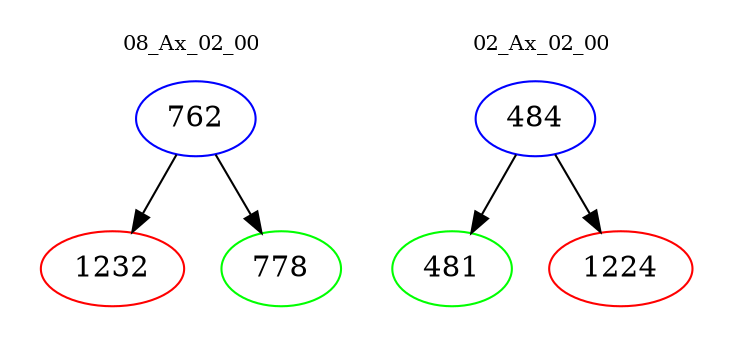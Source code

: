 digraph{
subgraph cluster_0 {
color = white
label = "08_Ax_02_00";
fontsize=10;
T0_762 [label="762", color="blue"]
T0_762 -> T0_1232 [color="black"]
T0_1232 [label="1232", color="red"]
T0_762 -> T0_778 [color="black"]
T0_778 [label="778", color="green"]
}
subgraph cluster_1 {
color = white
label = "02_Ax_02_00";
fontsize=10;
T1_484 [label="484", color="blue"]
T1_484 -> T1_481 [color="black"]
T1_481 [label="481", color="green"]
T1_484 -> T1_1224 [color="black"]
T1_1224 [label="1224", color="red"]
}
}
